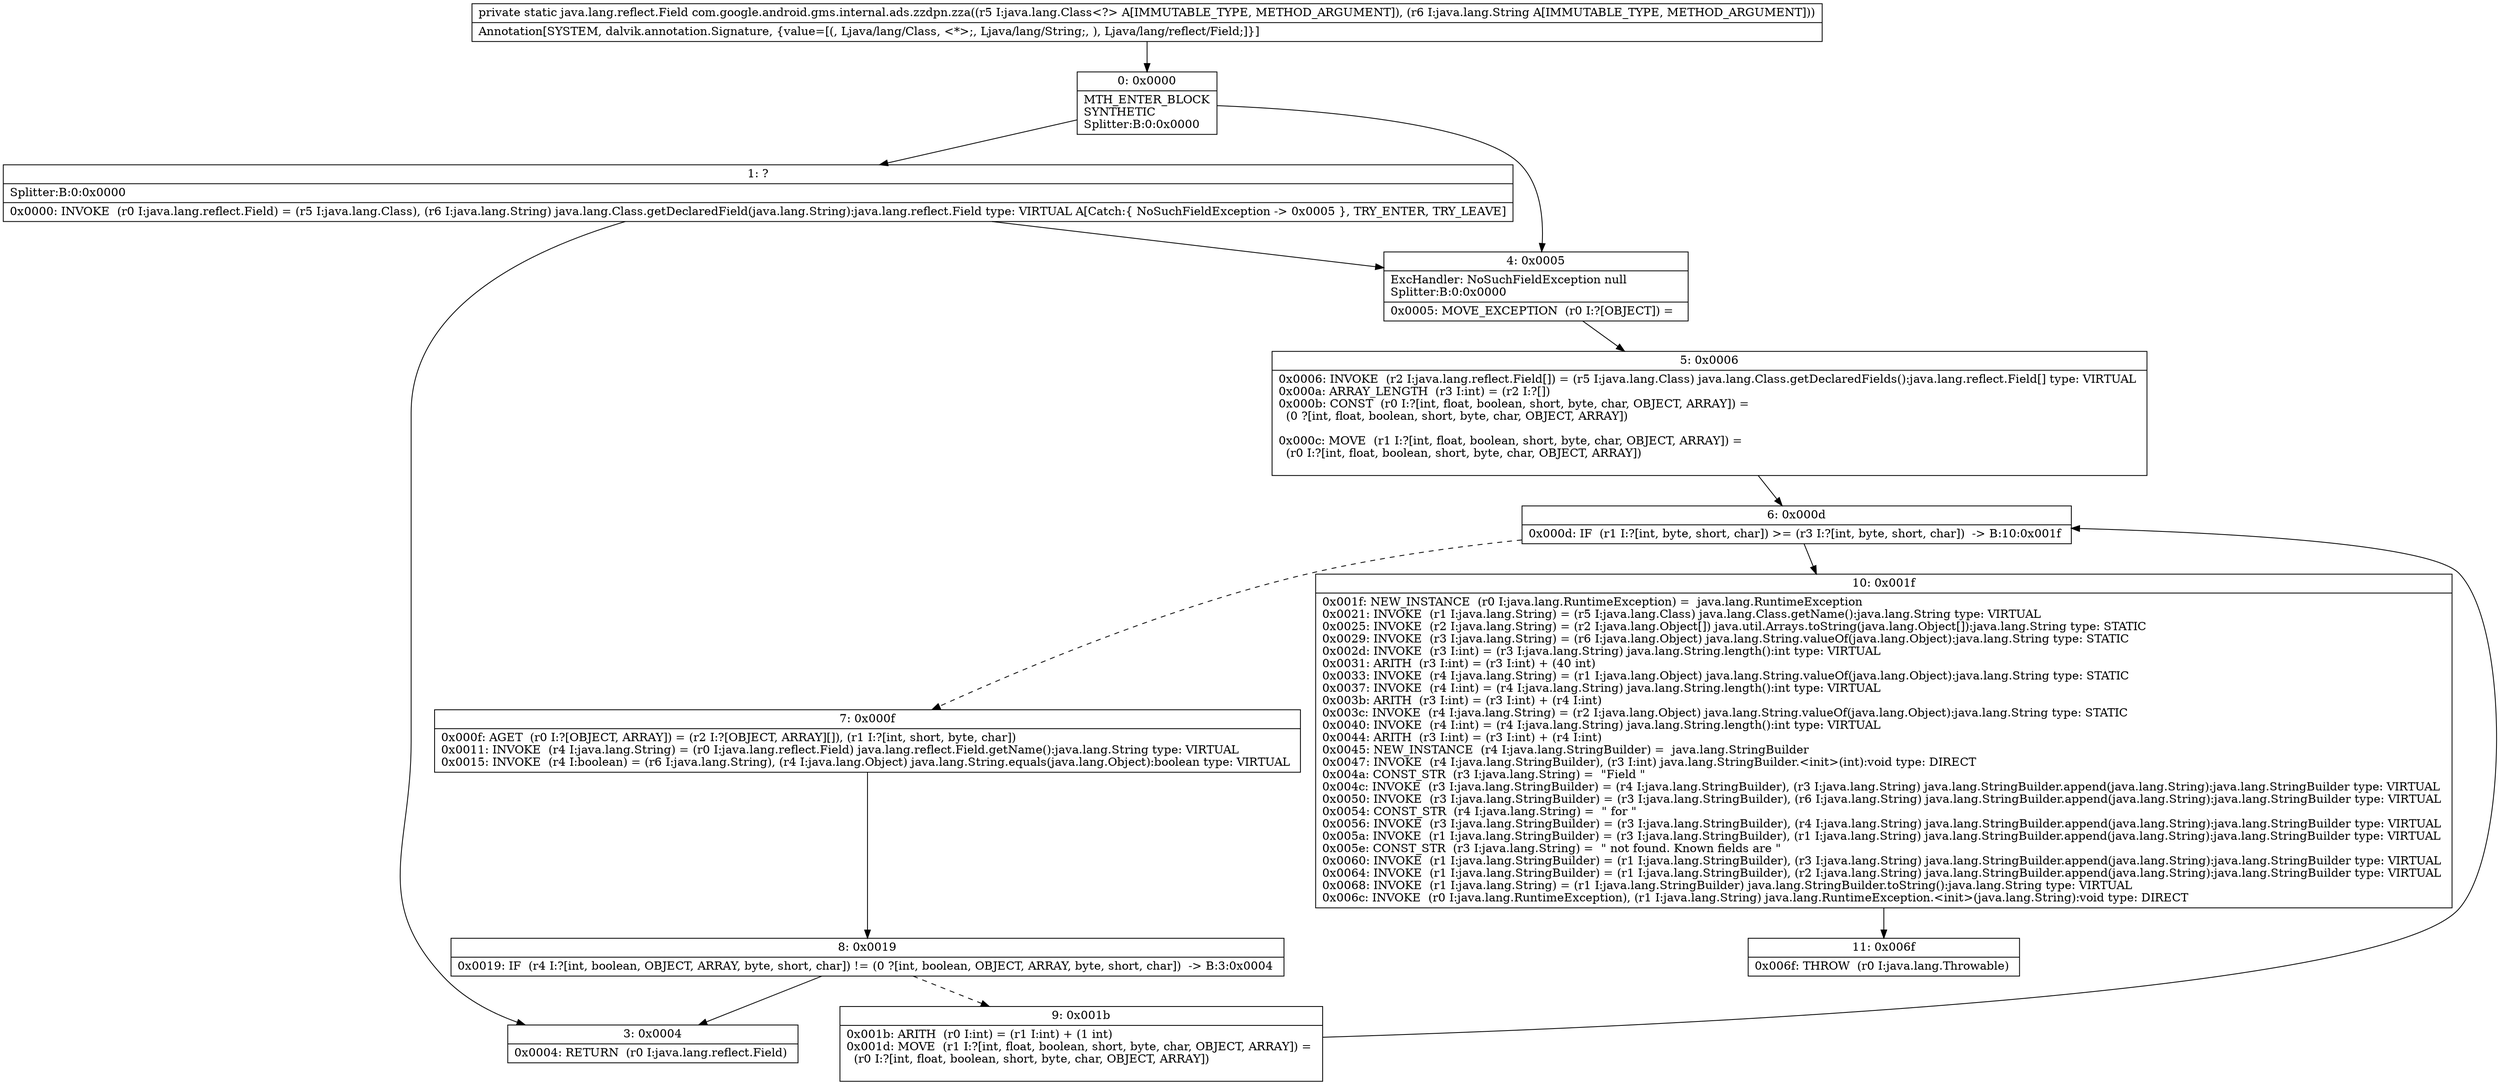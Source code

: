digraph "CFG forcom.google.android.gms.internal.ads.zzdpn.zza(Ljava\/lang\/Class;Ljava\/lang\/String;)Ljava\/lang\/reflect\/Field;" {
Node_0 [shape=record,label="{0\:\ 0x0000|MTH_ENTER_BLOCK\lSYNTHETIC\lSplitter:B:0:0x0000\l}"];
Node_1 [shape=record,label="{1\:\ ?|Splitter:B:0:0x0000\l|0x0000: INVOKE  (r0 I:java.lang.reflect.Field) = (r5 I:java.lang.Class), (r6 I:java.lang.String) java.lang.Class.getDeclaredField(java.lang.String):java.lang.reflect.Field type: VIRTUAL A[Catch:\{ NoSuchFieldException \-\> 0x0005 \}, TRY_ENTER, TRY_LEAVE]\l}"];
Node_3 [shape=record,label="{3\:\ 0x0004|0x0004: RETURN  (r0 I:java.lang.reflect.Field) \l}"];
Node_4 [shape=record,label="{4\:\ 0x0005|ExcHandler: NoSuchFieldException null\lSplitter:B:0:0x0000\l|0x0005: MOVE_EXCEPTION  (r0 I:?[OBJECT]) =  \l}"];
Node_5 [shape=record,label="{5\:\ 0x0006|0x0006: INVOKE  (r2 I:java.lang.reflect.Field[]) = (r5 I:java.lang.Class) java.lang.Class.getDeclaredFields():java.lang.reflect.Field[] type: VIRTUAL \l0x000a: ARRAY_LENGTH  (r3 I:int) = (r2 I:?[]) \l0x000b: CONST  (r0 I:?[int, float, boolean, short, byte, char, OBJECT, ARRAY]) = \l  (0 ?[int, float, boolean, short, byte, char, OBJECT, ARRAY])\l \l0x000c: MOVE  (r1 I:?[int, float, boolean, short, byte, char, OBJECT, ARRAY]) = \l  (r0 I:?[int, float, boolean, short, byte, char, OBJECT, ARRAY])\l \l}"];
Node_6 [shape=record,label="{6\:\ 0x000d|0x000d: IF  (r1 I:?[int, byte, short, char]) \>= (r3 I:?[int, byte, short, char])  \-\> B:10:0x001f \l}"];
Node_7 [shape=record,label="{7\:\ 0x000f|0x000f: AGET  (r0 I:?[OBJECT, ARRAY]) = (r2 I:?[OBJECT, ARRAY][]), (r1 I:?[int, short, byte, char]) \l0x0011: INVOKE  (r4 I:java.lang.String) = (r0 I:java.lang.reflect.Field) java.lang.reflect.Field.getName():java.lang.String type: VIRTUAL \l0x0015: INVOKE  (r4 I:boolean) = (r6 I:java.lang.String), (r4 I:java.lang.Object) java.lang.String.equals(java.lang.Object):boolean type: VIRTUAL \l}"];
Node_8 [shape=record,label="{8\:\ 0x0019|0x0019: IF  (r4 I:?[int, boolean, OBJECT, ARRAY, byte, short, char]) != (0 ?[int, boolean, OBJECT, ARRAY, byte, short, char])  \-\> B:3:0x0004 \l}"];
Node_9 [shape=record,label="{9\:\ 0x001b|0x001b: ARITH  (r0 I:int) = (r1 I:int) + (1 int) \l0x001d: MOVE  (r1 I:?[int, float, boolean, short, byte, char, OBJECT, ARRAY]) = \l  (r0 I:?[int, float, boolean, short, byte, char, OBJECT, ARRAY])\l \l}"];
Node_10 [shape=record,label="{10\:\ 0x001f|0x001f: NEW_INSTANCE  (r0 I:java.lang.RuntimeException) =  java.lang.RuntimeException \l0x0021: INVOKE  (r1 I:java.lang.String) = (r5 I:java.lang.Class) java.lang.Class.getName():java.lang.String type: VIRTUAL \l0x0025: INVOKE  (r2 I:java.lang.String) = (r2 I:java.lang.Object[]) java.util.Arrays.toString(java.lang.Object[]):java.lang.String type: STATIC \l0x0029: INVOKE  (r3 I:java.lang.String) = (r6 I:java.lang.Object) java.lang.String.valueOf(java.lang.Object):java.lang.String type: STATIC \l0x002d: INVOKE  (r3 I:int) = (r3 I:java.lang.String) java.lang.String.length():int type: VIRTUAL \l0x0031: ARITH  (r3 I:int) = (r3 I:int) + (40 int) \l0x0033: INVOKE  (r4 I:java.lang.String) = (r1 I:java.lang.Object) java.lang.String.valueOf(java.lang.Object):java.lang.String type: STATIC \l0x0037: INVOKE  (r4 I:int) = (r4 I:java.lang.String) java.lang.String.length():int type: VIRTUAL \l0x003b: ARITH  (r3 I:int) = (r3 I:int) + (r4 I:int) \l0x003c: INVOKE  (r4 I:java.lang.String) = (r2 I:java.lang.Object) java.lang.String.valueOf(java.lang.Object):java.lang.String type: STATIC \l0x0040: INVOKE  (r4 I:int) = (r4 I:java.lang.String) java.lang.String.length():int type: VIRTUAL \l0x0044: ARITH  (r3 I:int) = (r3 I:int) + (r4 I:int) \l0x0045: NEW_INSTANCE  (r4 I:java.lang.StringBuilder) =  java.lang.StringBuilder \l0x0047: INVOKE  (r4 I:java.lang.StringBuilder), (r3 I:int) java.lang.StringBuilder.\<init\>(int):void type: DIRECT \l0x004a: CONST_STR  (r3 I:java.lang.String) =  \"Field \" \l0x004c: INVOKE  (r3 I:java.lang.StringBuilder) = (r4 I:java.lang.StringBuilder), (r3 I:java.lang.String) java.lang.StringBuilder.append(java.lang.String):java.lang.StringBuilder type: VIRTUAL \l0x0050: INVOKE  (r3 I:java.lang.StringBuilder) = (r3 I:java.lang.StringBuilder), (r6 I:java.lang.String) java.lang.StringBuilder.append(java.lang.String):java.lang.StringBuilder type: VIRTUAL \l0x0054: CONST_STR  (r4 I:java.lang.String) =  \" for \" \l0x0056: INVOKE  (r3 I:java.lang.StringBuilder) = (r3 I:java.lang.StringBuilder), (r4 I:java.lang.String) java.lang.StringBuilder.append(java.lang.String):java.lang.StringBuilder type: VIRTUAL \l0x005a: INVOKE  (r1 I:java.lang.StringBuilder) = (r3 I:java.lang.StringBuilder), (r1 I:java.lang.String) java.lang.StringBuilder.append(java.lang.String):java.lang.StringBuilder type: VIRTUAL \l0x005e: CONST_STR  (r3 I:java.lang.String) =  \" not found. Known fields are \" \l0x0060: INVOKE  (r1 I:java.lang.StringBuilder) = (r1 I:java.lang.StringBuilder), (r3 I:java.lang.String) java.lang.StringBuilder.append(java.lang.String):java.lang.StringBuilder type: VIRTUAL \l0x0064: INVOKE  (r1 I:java.lang.StringBuilder) = (r1 I:java.lang.StringBuilder), (r2 I:java.lang.String) java.lang.StringBuilder.append(java.lang.String):java.lang.StringBuilder type: VIRTUAL \l0x0068: INVOKE  (r1 I:java.lang.String) = (r1 I:java.lang.StringBuilder) java.lang.StringBuilder.toString():java.lang.String type: VIRTUAL \l0x006c: INVOKE  (r0 I:java.lang.RuntimeException), (r1 I:java.lang.String) java.lang.RuntimeException.\<init\>(java.lang.String):void type: DIRECT \l}"];
Node_11 [shape=record,label="{11\:\ 0x006f|0x006f: THROW  (r0 I:java.lang.Throwable) \l}"];
MethodNode[shape=record,label="{private static java.lang.reflect.Field com.google.android.gms.internal.ads.zzdpn.zza((r5 I:java.lang.Class\<?\> A[IMMUTABLE_TYPE, METHOD_ARGUMENT]), (r6 I:java.lang.String A[IMMUTABLE_TYPE, METHOD_ARGUMENT]))  | Annotation[SYSTEM, dalvik.annotation.Signature, \{value=[(, Ljava\/lang\/Class, \<*\>;, Ljava\/lang\/String;, ), Ljava\/lang\/reflect\/Field;]\}]\l}"];
MethodNode -> Node_0;
Node_0 -> Node_1;
Node_0 -> Node_4;
Node_1 -> Node_4;
Node_1 -> Node_3;
Node_4 -> Node_5;
Node_5 -> Node_6;
Node_6 -> Node_7[style=dashed];
Node_6 -> Node_10;
Node_7 -> Node_8;
Node_8 -> Node_3;
Node_8 -> Node_9[style=dashed];
Node_9 -> Node_6;
Node_10 -> Node_11;
}


